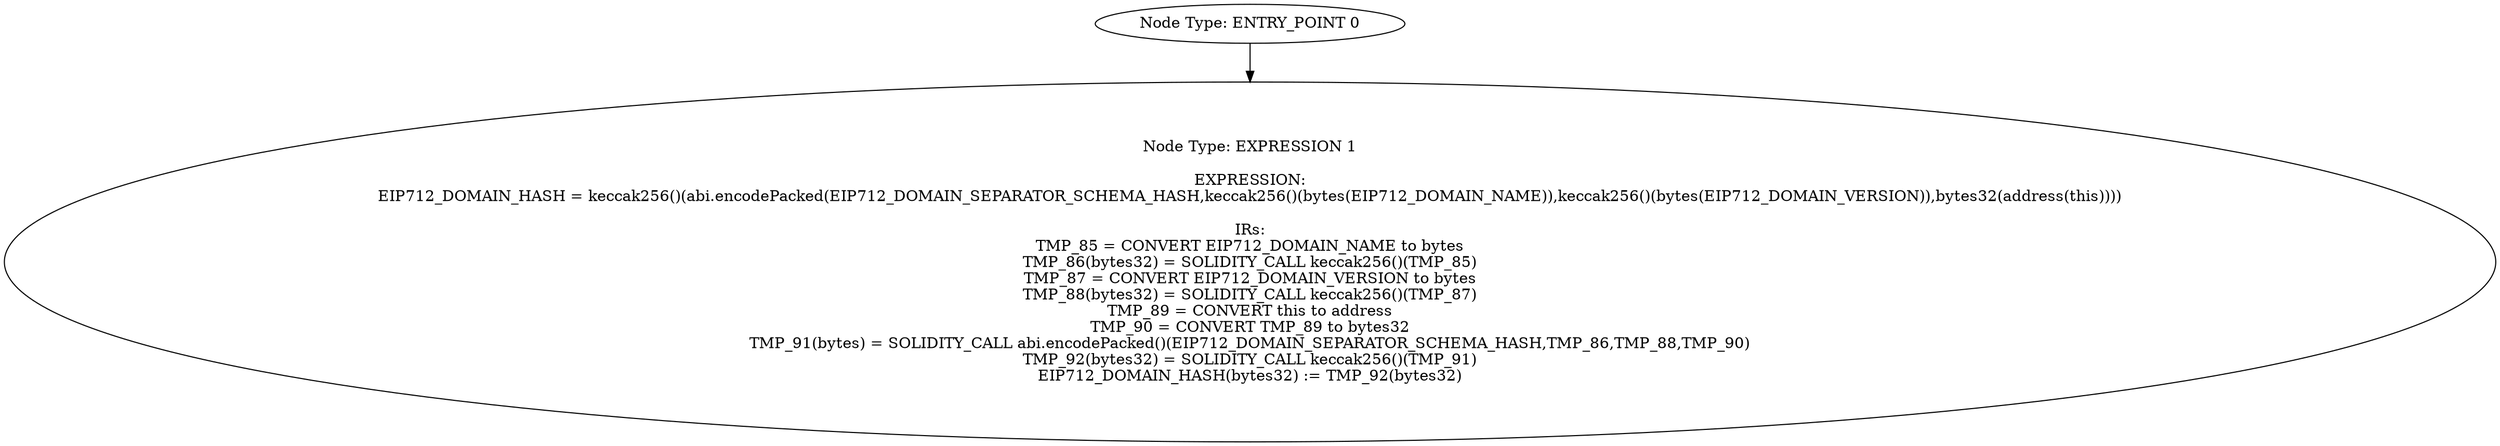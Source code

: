 digraph{
0[label="Node Type: ENTRY_POINT 0
"];
0->1;
1[label="Node Type: EXPRESSION 1

EXPRESSION:
EIP712_DOMAIN_HASH = keccak256()(abi.encodePacked(EIP712_DOMAIN_SEPARATOR_SCHEMA_HASH,keccak256()(bytes(EIP712_DOMAIN_NAME)),keccak256()(bytes(EIP712_DOMAIN_VERSION)),bytes32(address(this))))

IRs:
TMP_85 = CONVERT EIP712_DOMAIN_NAME to bytes
TMP_86(bytes32) = SOLIDITY_CALL keccak256()(TMP_85)
TMP_87 = CONVERT EIP712_DOMAIN_VERSION to bytes
TMP_88(bytes32) = SOLIDITY_CALL keccak256()(TMP_87)
TMP_89 = CONVERT this to address
TMP_90 = CONVERT TMP_89 to bytes32
TMP_91(bytes) = SOLIDITY_CALL abi.encodePacked()(EIP712_DOMAIN_SEPARATOR_SCHEMA_HASH,TMP_86,TMP_88,TMP_90)
TMP_92(bytes32) = SOLIDITY_CALL keccak256()(TMP_91)
EIP712_DOMAIN_HASH(bytes32) := TMP_92(bytes32)"];
}
